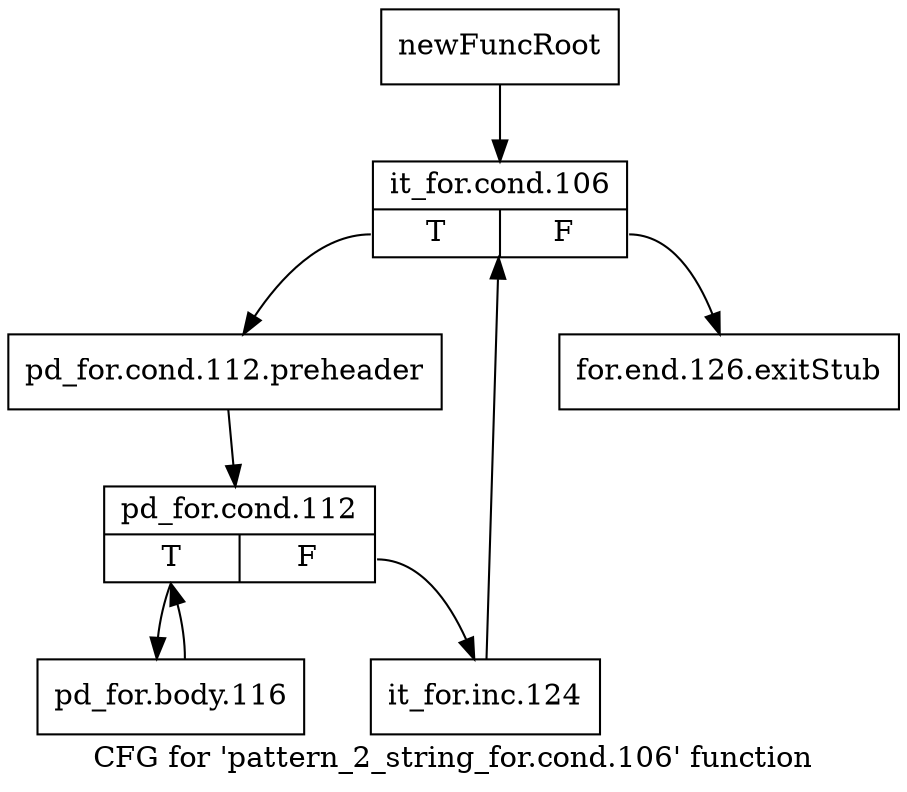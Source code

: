 digraph "CFG for 'pattern_2_string_for.cond.106' function" {
	label="CFG for 'pattern_2_string_for.cond.106' function";

	Node0x48a2aa0 [shape=record,label="{newFuncRoot}"];
	Node0x48a2aa0 -> Node0x48a2b40;
	Node0x48a2af0 [shape=record,label="{for.end.126.exitStub}"];
	Node0x48a2b40 [shape=record,label="{it_for.cond.106|{<s0>T|<s1>F}}"];
	Node0x48a2b40:s0 -> Node0x48a2b90;
	Node0x48a2b40:s1 -> Node0x48a2af0;
	Node0x48a2b90 [shape=record,label="{pd_for.cond.112.preheader}"];
	Node0x48a2b90 -> Node0x48a2be0;
	Node0x48a2be0 [shape=record,label="{pd_for.cond.112|{<s0>T|<s1>F}}"];
	Node0x48a2be0:s0 -> Node0x48a2c80;
	Node0x48a2be0:s1 -> Node0x48a2c30;
	Node0x48a2c30 [shape=record,label="{it_for.inc.124}"];
	Node0x48a2c30 -> Node0x48a2b40;
	Node0x48a2c80 [shape=record,label="{pd_for.body.116}"];
	Node0x48a2c80 -> Node0x48a2be0;
}
